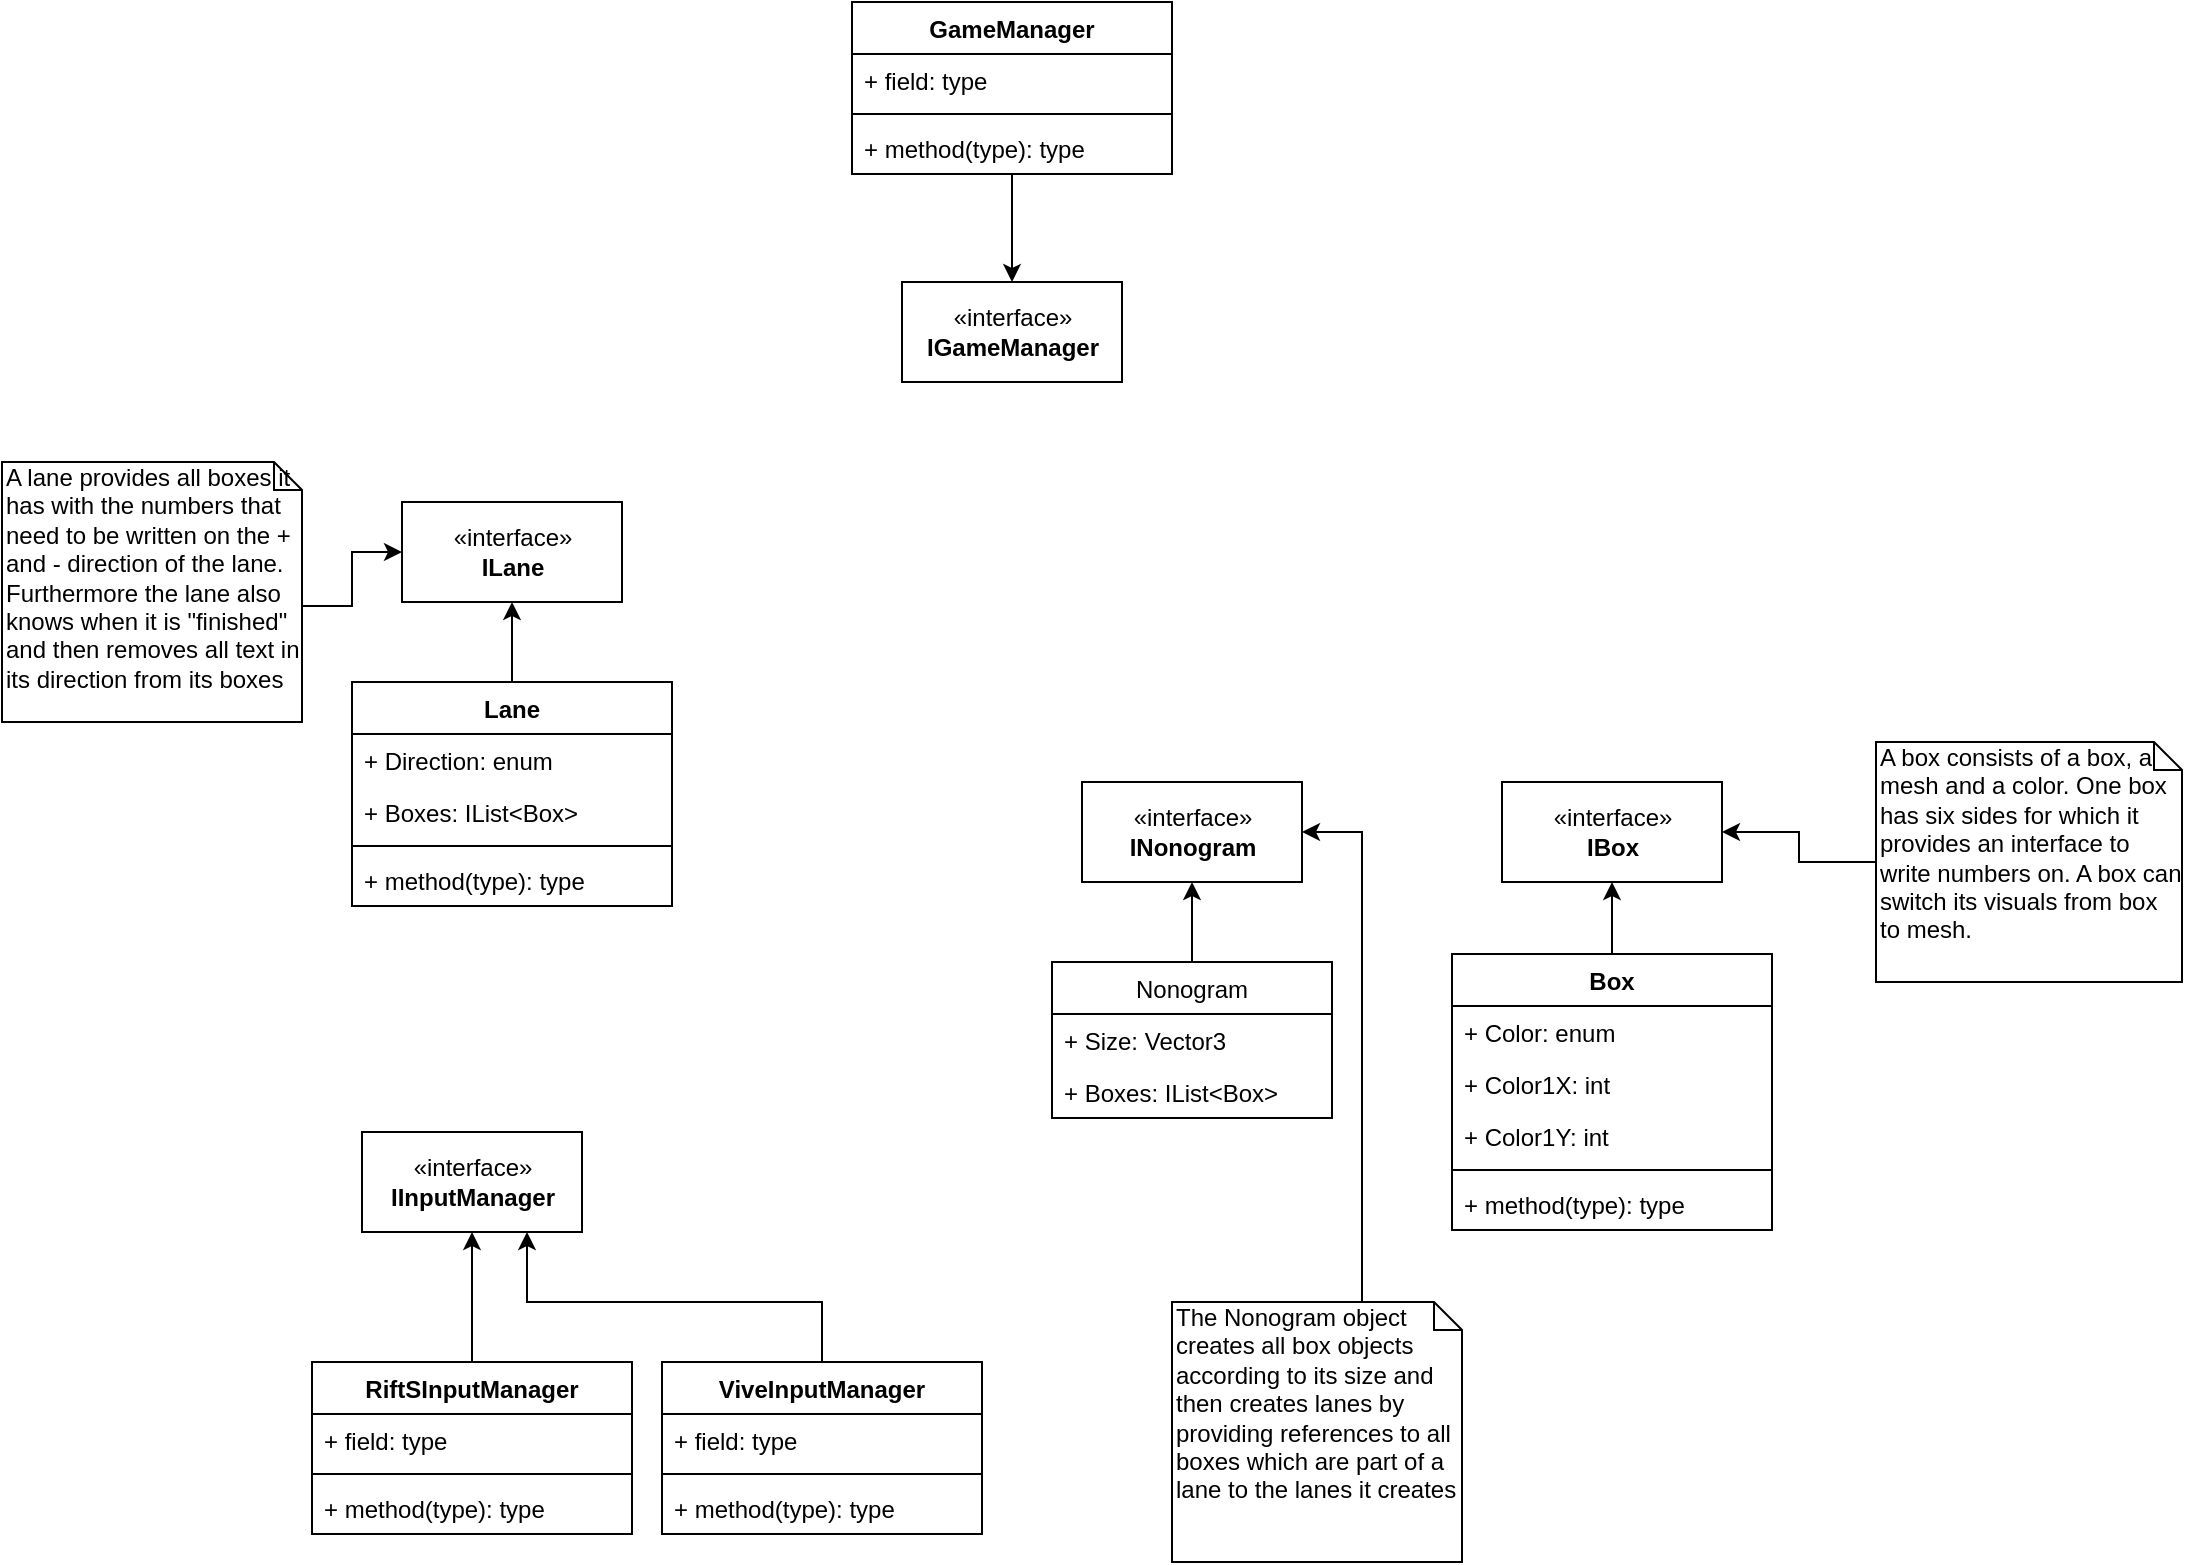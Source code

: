 <mxfile version="13.0.7" type="device"><diagram id="EvuQmvkpZkcz_cVH6R-c" name="Page-1"><mxGraphModel dx="2249" dy="794" grid="1" gridSize="10" guides="1" tooltips="1" connect="1" arrows="1" fold="1" page="1" pageScale="1" pageWidth="827" pageHeight="1169" math="0" shadow="0"><root><mxCell id="0"/><mxCell id="1" parent="0"/><mxCell id="Aagf01A4jhuotYp9gWFA-1" value="«interface»&lt;br&gt;&lt;b&gt;IInputManager&lt;/b&gt;" style="html=1;" vertex="1" parent="1"><mxGeometry x="70" y="585" width="110" height="50" as="geometry"/></mxCell><mxCell id="Aagf01A4jhuotYp9gWFA-6" style="edgeStyle=orthogonalEdgeStyle;rounded=0;orthogonalLoop=1;jettySize=auto;html=1;entryX=0.5;entryY=1;entryDx=0;entryDy=0;" edge="1" parent="1" source="Aagf01A4jhuotYp9gWFA-2" target="Aagf01A4jhuotYp9gWFA-1"><mxGeometry relative="1" as="geometry"/></mxCell><mxCell id="Aagf01A4jhuotYp9gWFA-2" value="RiftSInputManager" style="swimlane;fontStyle=1;align=center;verticalAlign=top;childLayout=stackLayout;horizontal=1;startSize=26;horizontalStack=0;resizeParent=1;resizeParentMax=0;resizeLast=0;collapsible=1;marginBottom=0;" vertex="1" parent="1"><mxGeometry x="45" y="700" width="160" height="86" as="geometry"/></mxCell><mxCell id="Aagf01A4jhuotYp9gWFA-3" value="+ field: type" style="text;strokeColor=none;fillColor=none;align=left;verticalAlign=top;spacingLeft=4;spacingRight=4;overflow=hidden;rotatable=0;points=[[0,0.5],[1,0.5]];portConstraint=eastwest;" vertex="1" parent="Aagf01A4jhuotYp9gWFA-2"><mxGeometry y="26" width="160" height="26" as="geometry"/></mxCell><mxCell id="Aagf01A4jhuotYp9gWFA-4" value="" style="line;strokeWidth=1;fillColor=none;align=left;verticalAlign=middle;spacingTop=-1;spacingLeft=3;spacingRight=3;rotatable=0;labelPosition=right;points=[];portConstraint=eastwest;" vertex="1" parent="Aagf01A4jhuotYp9gWFA-2"><mxGeometry y="52" width="160" height="8" as="geometry"/></mxCell><mxCell id="Aagf01A4jhuotYp9gWFA-5" value="+ method(type): type" style="text;strokeColor=none;fillColor=none;align=left;verticalAlign=top;spacingLeft=4;spacingRight=4;overflow=hidden;rotatable=0;points=[[0,0.5],[1,0.5]];portConstraint=eastwest;" vertex="1" parent="Aagf01A4jhuotYp9gWFA-2"><mxGeometry y="60" width="160" height="26" as="geometry"/></mxCell><mxCell id="Aagf01A4jhuotYp9gWFA-11" style="edgeStyle=orthogonalEdgeStyle;rounded=0;orthogonalLoop=1;jettySize=auto;html=1;entryX=0.75;entryY=1;entryDx=0;entryDy=0;" edge="1" parent="1" source="Aagf01A4jhuotYp9gWFA-7" target="Aagf01A4jhuotYp9gWFA-1"><mxGeometry relative="1" as="geometry"><Array as="points"><mxPoint x="300" y="670"/><mxPoint x="153" y="670"/></Array></mxGeometry></mxCell><mxCell id="Aagf01A4jhuotYp9gWFA-7" value="ViveInputManager" style="swimlane;fontStyle=1;align=center;verticalAlign=top;childLayout=stackLayout;horizontal=1;startSize=26;horizontalStack=0;resizeParent=1;resizeParentMax=0;resizeLast=0;collapsible=1;marginBottom=0;" vertex="1" parent="1"><mxGeometry x="220" y="700" width="160" height="86" as="geometry"/></mxCell><mxCell id="Aagf01A4jhuotYp9gWFA-8" value="+ field: type" style="text;strokeColor=none;fillColor=none;align=left;verticalAlign=top;spacingLeft=4;spacingRight=4;overflow=hidden;rotatable=0;points=[[0,0.5],[1,0.5]];portConstraint=eastwest;" vertex="1" parent="Aagf01A4jhuotYp9gWFA-7"><mxGeometry y="26" width="160" height="26" as="geometry"/></mxCell><mxCell id="Aagf01A4jhuotYp9gWFA-9" value="" style="line;strokeWidth=1;fillColor=none;align=left;verticalAlign=middle;spacingTop=-1;spacingLeft=3;spacingRight=3;rotatable=0;labelPosition=right;points=[];portConstraint=eastwest;" vertex="1" parent="Aagf01A4jhuotYp9gWFA-7"><mxGeometry y="52" width="160" height="8" as="geometry"/></mxCell><mxCell id="Aagf01A4jhuotYp9gWFA-10" value="+ method(type): type" style="text;strokeColor=none;fillColor=none;align=left;verticalAlign=top;spacingLeft=4;spacingRight=4;overflow=hidden;rotatable=0;points=[[0,0.5],[1,0.5]];portConstraint=eastwest;" vertex="1" parent="Aagf01A4jhuotYp9gWFA-7"><mxGeometry y="60" width="160" height="26" as="geometry"/></mxCell><mxCell id="Aagf01A4jhuotYp9gWFA-12" value="«interface»&lt;br&gt;&lt;b&gt;IGameManager&lt;br&gt;&lt;/b&gt;" style="html=1;" vertex="1" parent="1"><mxGeometry x="340" y="160" width="110" height="50" as="geometry"/></mxCell><mxCell id="Aagf01A4jhuotYp9gWFA-17" style="edgeStyle=orthogonalEdgeStyle;rounded=0;orthogonalLoop=1;jettySize=auto;html=1;exitX=0.5;exitY=1;exitDx=0;exitDy=0;entryX=0.5;entryY=0;entryDx=0;entryDy=0;" edge="1" parent="1" source="Aagf01A4jhuotYp9gWFA-13" target="Aagf01A4jhuotYp9gWFA-12"><mxGeometry relative="1" as="geometry"/></mxCell><mxCell id="Aagf01A4jhuotYp9gWFA-13" value="GameManager" style="swimlane;fontStyle=1;align=center;verticalAlign=top;childLayout=stackLayout;horizontal=1;startSize=26;horizontalStack=0;resizeParent=1;resizeParentMax=0;resizeLast=0;collapsible=1;marginBottom=0;" vertex="1" parent="1"><mxGeometry x="315" y="20" width="160" height="86" as="geometry"/></mxCell><mxCell id="Aagf01A4jhuotYp9gWFA-14" value="+ field: type" style="text;strokeColor=none;fillColor=none;align=left;verticalAlign=top;spacingLeft=4;spacingRight=4;overflow=hidden;rotatable=0;points=[[0,0.5],[1,0.5]];portConstraint=eastwest;" vertex="1" parent="Aagf01A4jhuotYp9gWFA-13"><mxGeometry y="26" width="160" height="26" as="geometry"/></mxCell><mxCell id="Aagf01A4jhuotYp9gWFA-15" value="" style="line;strokeWidth=1;fillColor=none;align=left;verticalAlign=middle;spacingTop=-1;spacingLeft=3;spacingRight=3;rotatable=0;labelPosition=right;points=[];portConstraint=eastwest;" vertex="1" parent="Aagf01A4jhuotYp9gWFA-13"><mxGeometry y="52" width="160" height="8" as="geometry"/></mxCell><mxCell id="Aagf01A4jhuotYp9gWFA-16" value="+ method(type): type" style="text;strokeColor=none;fillColor=none;align=left;verticalAlign=top;spacingLeft=4;spacingRight=4;overflow=hidden;rotatable=0;points=[[0,0.5],[1,0.5]];portConstraint=eastwest;" vertex="1" parent="Aagf01A4jhuotYp9gWFA-13"><mxGeometry y="60" width="160" height="26" as="geometry"/></mxCell><mxCell id="Aagf01A4jhuotYp9gWFA-18" value="«interface»&lt;br&gt;&lt;b&gt;INonogram&lt;/b&gt;" style="html=1;" vertex="1" parent="1"><mxGeometry x="430" y="410" width="110" height="50" as="geometry"/></mxCell><mxCell id="Aagf01A4jhuotYp9gWFA-23" style="edgeStyle=orthogonalEdgeStyle;rounded=0;orthogonalLoop=1;jettySize=auto;html=1;exitX=0.5;exitY=0;exitDx=0;exitDy=0;entryX=0.5;entryY=1;entryDx=0;entryDy=0;" edge="1" parent="1" source="Aagf01A4jhuotYp9gWFA-19" target="Aagf01A4jhuotYp9gWFA-18"><mxGeometry relative="1" as="geometry"/></mxCell><mxCell id="Aagf01A4jhuotYp9gWFA-19" value="Nonogram" style="swimlane;fontStyle=0;childLayout=stackLayout;horizontal=1;startSize=26;fillColor=none;horizontalStack=0;resizeParent=1;resizeParentMax=0;resizeLast=0;collapsible=1;marginBottom=0;" vertex="1" parent="1"><mxGeometry x="415" y="500" width="140" height="78" as="geometry"/></mxCell><mxCell id="Aagf01A4jhuotYp9gWFA-20" value="+ Size: Vector3" style="text;strokeColor=none;fillColor=none;align=left;verticalAlign=top;spacingLeft=4;spacingRight=4;overflow=hidden;rotatable=0;points=[[0,0.5],[1,0.5]];portConstraint=eastwest;" vertex="1" parent="Aagf01A4jhuotYp9gWFA-19"><mxGeometry y="26" width="140" height="26" as="geometry"/></mxCell><mxCell id="Aagf01A4jhuotYp9gWFA-21" value="+ Boxes: IList&lt;Box&gt;" style="text;strokeColor=none;fillColor=none;align=left;verticalAlign=top;spacingLeft=4;spacingRight=4;overflow=hidden;rotatable=0;points=[[0,0.5],[1,0.5]];portConstraint=eastwest;" vertex="1" parent="Aagf01A4jhuotYp9gWFA-19"><mxGeometry y="52" width="140" height="26" as="geometry"/></mxCell><mxCell id="Aagf01A4jhuotYp9gWFA-24" value="«interface»&lt;br&gt;&lt;b&gt;IBox&lt;/b&gt;" style="html=1;" vertex="1" parent="1"><mxGeometry x="640" y="410" width="110" height="50" as="geometry"/></mxCell><mxCell id="Aagf01A4jhuotYp9gWFA-31" style="edgeStyle=orthogonalEdgeStyle;rounded=0;orthogonalLoop=1;jettySize=auto;html=1;exitX=0.5;exitY=0;exitDx=0;exitDy=0;entryX=0.5;entryY=1;entryDx=0;entryDy=0;" edge="1" parent="1" source="Aagf01A4jhuotYp9gWFA-25" target="Aagf01A4jhuotYp9gWFA-24"><mxGeometry relative="1" as="geometry"/></mxCell><mxCell id="Aagf01A4jhuotYp9gWFA-25" value="Box" style="swimlane;fontStyle=1;align=center;verticalAlign=top;childLayout=stackLayout;horizontal=1;startSize=26;horizontalStack=0;resizeParent=1;resizeParentMax=0;resizeLast=0;collapsible=1;marginBottom=0;" vertex="1" parent="1"><mxGeometry x="615" y="496" width="160" height="138" as="geometry"/></mxCell><mxCell id="Aagf01A4jhuotYp9gWFA-26" value="+ Color: enum" style="text;strokeColor=none;fillColor=none;align=left;verticalAlign=top;spacingLeft=4;spacingRight=4;overflow=hidden;rotatable=0;points=[[0,0.5],[1,0.5]];portConstraint=eastwest;" vertex="1" parent="Aagf01A4jhuotYp9gWFA-25"><mxGeometry y="26" width="160" height="26" as="geometry"/></mxCell><mxCell id="Aagf01A4jhuotYp9gWFA-29" value="+ Color1X: int" style="text;strokeColor=none;fillColor=none;align=left;verticalAlign=top;spacingLeft=4;spacingRight=4;overflow=hidden;rotatable=0;points=[[0,0.5],[1,0.5]];portConstraint=eastwest;" vertex="1" parent="Aagf01A4jhuotYp9gWFA-25"><mxGeometry y="52" width="160" height="26" as="geometry"/></mxCell><mxCell id="Aagf01A4jhuotYp9gWFA-30" value="+ Color1Y: int" style="text;strokeColor=none;fillColor=none;align=left;verticalAlign=top;spacingLeft=4;spacingRight=4;overflow=hidden;rotatable=0;points=[[0,0.5],[1,0.5]];portConstraint=eastwest;" vertex="1" parent="Aagf01A4jhuotYp9gWFA-25"><mxGeometry y="78" width="160" height="26" as="geometry"/></mxCell><mxCell id="Aagf01A4jhuotYp9gWFA-27" value="" style="line;strokeWidth=1;fillColor=none;align=left;verticalAlign=middle;spacingTop=-1;spacingLeft=3;spacingRight=3;rotatable=0;labelPosition=right;points=[];portConstraint=eastwest;" vertex="1" parent="Aagf01A4jhuotYp9gWFA-25"><mxGeometry y="104" width="160" height="8" as="geometry"/></mxCell><mxCell id="Aagf01A4jhuotYp9gWFA-28" value="+ method(type): type" style="text;strokeColor=none;fillColor=none;align=left;verticalAlign=top;spacingLeft=4;spacingRight=4;overflow=hidden;rotatable=0;points=[[0,0.5],[1,0.5]];portConstraint=eastwest;" vertex="1" parent="Aagf01A4jhuotYp9gWFA-25"><mxGeometry y="112" width="160" height="26" as="geometry"/></mxCell><mxCell id="Aagf01A4jhuotYp9gWFA-32" value="«interface»&lt;br&gt;&lt;b&gt;ILane&lt;/b&gt;" style="html=1;" vertex="1" parent="1"><mxGeometry x="90" y="270" width="110" height="50" as="geometry"/></mxCell><mxCell id="Aagf01A4jhuotYp9gWFA-37" style="edgeStyle=orthogonalEdgeStyle;rounded=0;orthogonalLoop=1;jettySize=auto;html=1;exitX=0.5;exitY=0;exitDx=0;exitDy=0;entryX=0.5;entryY=1;entryDx=0;entryDy=0;" edge="1" parent="1" source="Aagf01A4jhuotYp9gWFA-33" target="Aagf01A4jhuotYp9gWFA-32"><mxGeometry relative="1" as="geometry"/></mxCell><mxCell id="Aagf01A4jhuotYp9gWFA-33" value="Lane" style="swimlane;fontStyle=1;align=center;verticalAlign=top;childLayout=stackLayout;horizontal=1;startSize=26;horizontalStack=0;resizeParent=1;resizeParentMax=0;resizeLast=0;collapsible=1;marginBottom=0;" vertex="1" parent="1"><mxGeometry x="65" y="360" width="160" height="112" as="geometry"/></mxCell><mxCell id="Aagf01A4jhuotYp9gWFA-38" value="+ Direction: enum" style="text;strokeColor=none;fillColor=none;align=left;verticalAlign=top;spacingLeft=4;spacingRight=4;overflow=hidden;rotatable=0;points=[[0,0.5],[1,0.5]];portConstraint=eastwest;" vertex="1" parent="Aagf01A4jhuotYp9gWFA-33"><mxGeometry y="26" width="160" height="26" as="geometry"/></mxCell><mxCell id="Aagf01A4jhuotYp9gWFA-34" value="+ Boxes: IList&lt;Box&gt;" style="text;strokeColor=none;fillColor=none;align=left;verticalAlign=top;spacingLeft=4;spacingRight=4;overflow=hidden;rotatable=0;points=[[0,0.5],[1,0.5]];portConstraint=eastwest;" vertex="1" parent="Aagf01A4jhuotYp9gWFA-33"><mxGeometry y="52" width="160" height="26" as="geometry"/></mxCell><mxCell id="Aagf01A4jhuotYp9gWFA-35" value="" style="line;strokeWidth=1;fillColor=none;align=left;verticalAlign=middle;spacingTop=-1;spacingLeft=3;spacingRight=3;rotatable=0;labelPosition=right;points=[];portConstraint=eastwest;" vertex="1" parent="Aagf01A4jhuotYp9gWFA-33"><mxGeometry y="78" width="160" height="8" as="geometry"/></mxCell><mxCell id="Aagf01A4jhuotYp9gWFA-36" value="+ method(type): type" style="text;strokeColor=none;fillColor=none;align=left;verticalAlign=top;spacingLeft=4;spacingRight=4;overflow=hidden;rotatable=0;points=[[0,0.5],[1,0.5]];portConstraint=eastwest;" vertex="1" parent="Aagf01A4jhuotYp9gWFA-33"><mxGeometry y="86" width="160" height="26" as="geometry"/></mxCell><mxCell id="Aagf01A4jhuotYp9gWFA-44" style="edgeStyle=orthogonalEdgeStyle;rounded=0;orthogonalLoop=1;jettySize=auto;html=1;exitX=0.5;exitY=0;exitDx=0;exitDy=0;exitPerimeter=0;entryX=1;entryY=0.5;entryDx=0;entryDy=0;" edge="1" parent="1" source="Aagf01A4jhuotYp9gWFA-39" target="Aagf01A4jhuotYp9gWFA-18"><mxGeometry relative="1" as="geometry"><Array as="points"><mxPoint x="570" y="670"/><mxPoint x="570" y="435"/></Array></mxGeometry></mxCell><mxCell id="Aagf01A4jhuotYp9gWFA-39" value="The Nonogram object creates all box objects according to its size and then creates lanes by providing references to all boxes which are part of a lane to the lanes it creates" style="shape=note;whiteSpace=wrap;html=1;size=14;verticalAlign=top;align=left;spacingTop=-6;" vertex="1" parent="1"><mxGeometry x="475" y="670" width="145" height="130" as="geometry"/></mxCell><mxCell id="Aagf01A4jhuotYp9gWFA-43" style="edgeStyle=orthogonalEdgeStyle;rounded=0;orthogonalLoop=1;jettySize=auto;html=1;exitX=0;exitY=0;exitDx=150;exitDy=72;exitPerimeter=0;entryX=0;entryY=0.5;entryDx=0;entryDy=0;" edge="1" parent="1" source="Aagf01A4jhuotYp9gWFA-40" target="Aagf01A4jhuotYp9gWFA-32"><mxGeometry relative="1" as="geometry"/></mxCell><mxCell id="Aagf01A4jhuotYp9gWFA-40" value="A lane provides all boxes it has with the numbers that need to be written on the + and - direction of the lane. Furthermore the lane also knows when it is &quot;finished&quot; and then removes all text in its direction from its boxes" style="shape=note;whiteSpace=wrap;html=1;size=14;verticalAlign=top;align=left;spacingTop=-6;" vertex="1" parent="1"><mxGeometry x="-110" y="250" width="150" height="130" as="geometry"/></mxCell><mxCell id="Aagf01A4jhuotYp9gWFA-42" style="edgeStyle=orthogonalEdgeStyle;rounded=0;orthogonalLoop=1;jettySize=auto;html=1;exitX=0;exitY=0.5;exitDx=0;exitDy=0;exitPerimeter=0;entryX=1;entryY=0.5;entryDx=0;entryDy=0;" edge="1" parent="1" source="Aagf01A4jhuotYp9gWFA-41" target="Aagf01A4jhuotYp9gWFA-24"><mxGeometry relative="1" as="geometry"/></mxCell><mxCell id="Aagf01A4jhuotYp9gWFA-41" value="A box consists of a box, a mesh and a color. One box has six sides for which it provides an interface to write numbers on. A box can switch its visuals from box to mesh." style="shape=note;whiteSpace=wrap;html=1;size=14;verticalAlign=top;align=left;spacingTop=-6;" vertex="1" parent="1"><mxGeometry x="827" y="390" width="153" height="120" as="geometry"/></mxCell></root></mxGraphModel></diagram></mxfile>